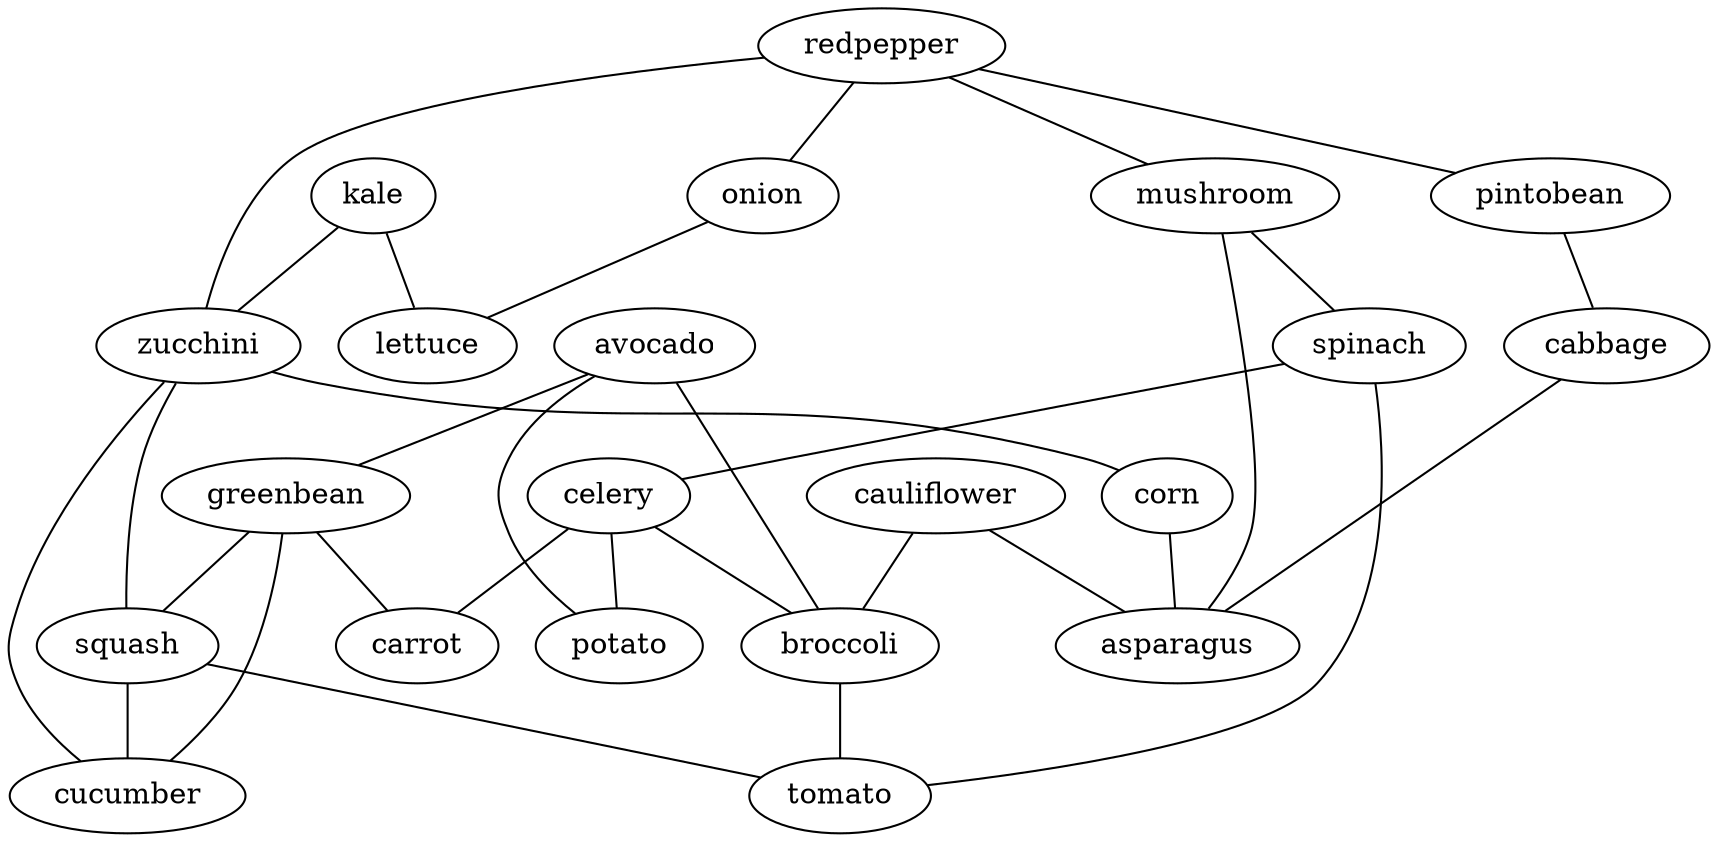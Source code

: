 strict graph G {
redpepper;
kale;
mushroom;
spinach;
avocado;
greenbean;
celery;
pintobean;
zucchini;
cauliflower;
corn;
squash;
cucumber;
cabbage;
broccoli;
tomato;
onion;
lettuce;
asparagus;
potato;
carrot;
redpepper -- onion  [weight=1];
redpepper -- zucchini  [weight=1];
redpepper -- mushroom  [weight=1];
redpepper -- pintobean  [weight=1];
kale -- lettuce  [weight=1];
kale -- zucchini  [weight=1];
mushroom -- asparagus  [weight=1];
mushroom -- spinach  [weight=1];
spinach -- celery  [weight=1];
spinach -- tomato  [weight=1];
avocado -- broccoli  [weight=1];
avocado -- greenbean  [weight=1];
avocado -- potato  [weight=1];
greenbean -- squash  [weight=1];
greenbean -- carrot  [weight=1];
greenbean -- cucumber  [weight=1];
celery -- broccoli  [weight=1];
celery -- carrot  [weight=1];
celery -- potato  [weight=1];
pintobean -- cabbage  [weight=1];
zucchini -- corn  [weight=1];
zucchini -- squash  [weight=1];
zucchini -- cucumber  [weight=1];
cauliflower -- asparagus  [weight=1];
cauliflower -- broccoli  [weight=1];
corn -- asparagus  [weight=1];
squash -- tomato  [weight=1];
squash -- cucumber  [weight=1];
cabbage -- asparagus  [weight=1];
broccoli -- tomato  [weight=1];
onion -- lettuce  [weight=1];
}
